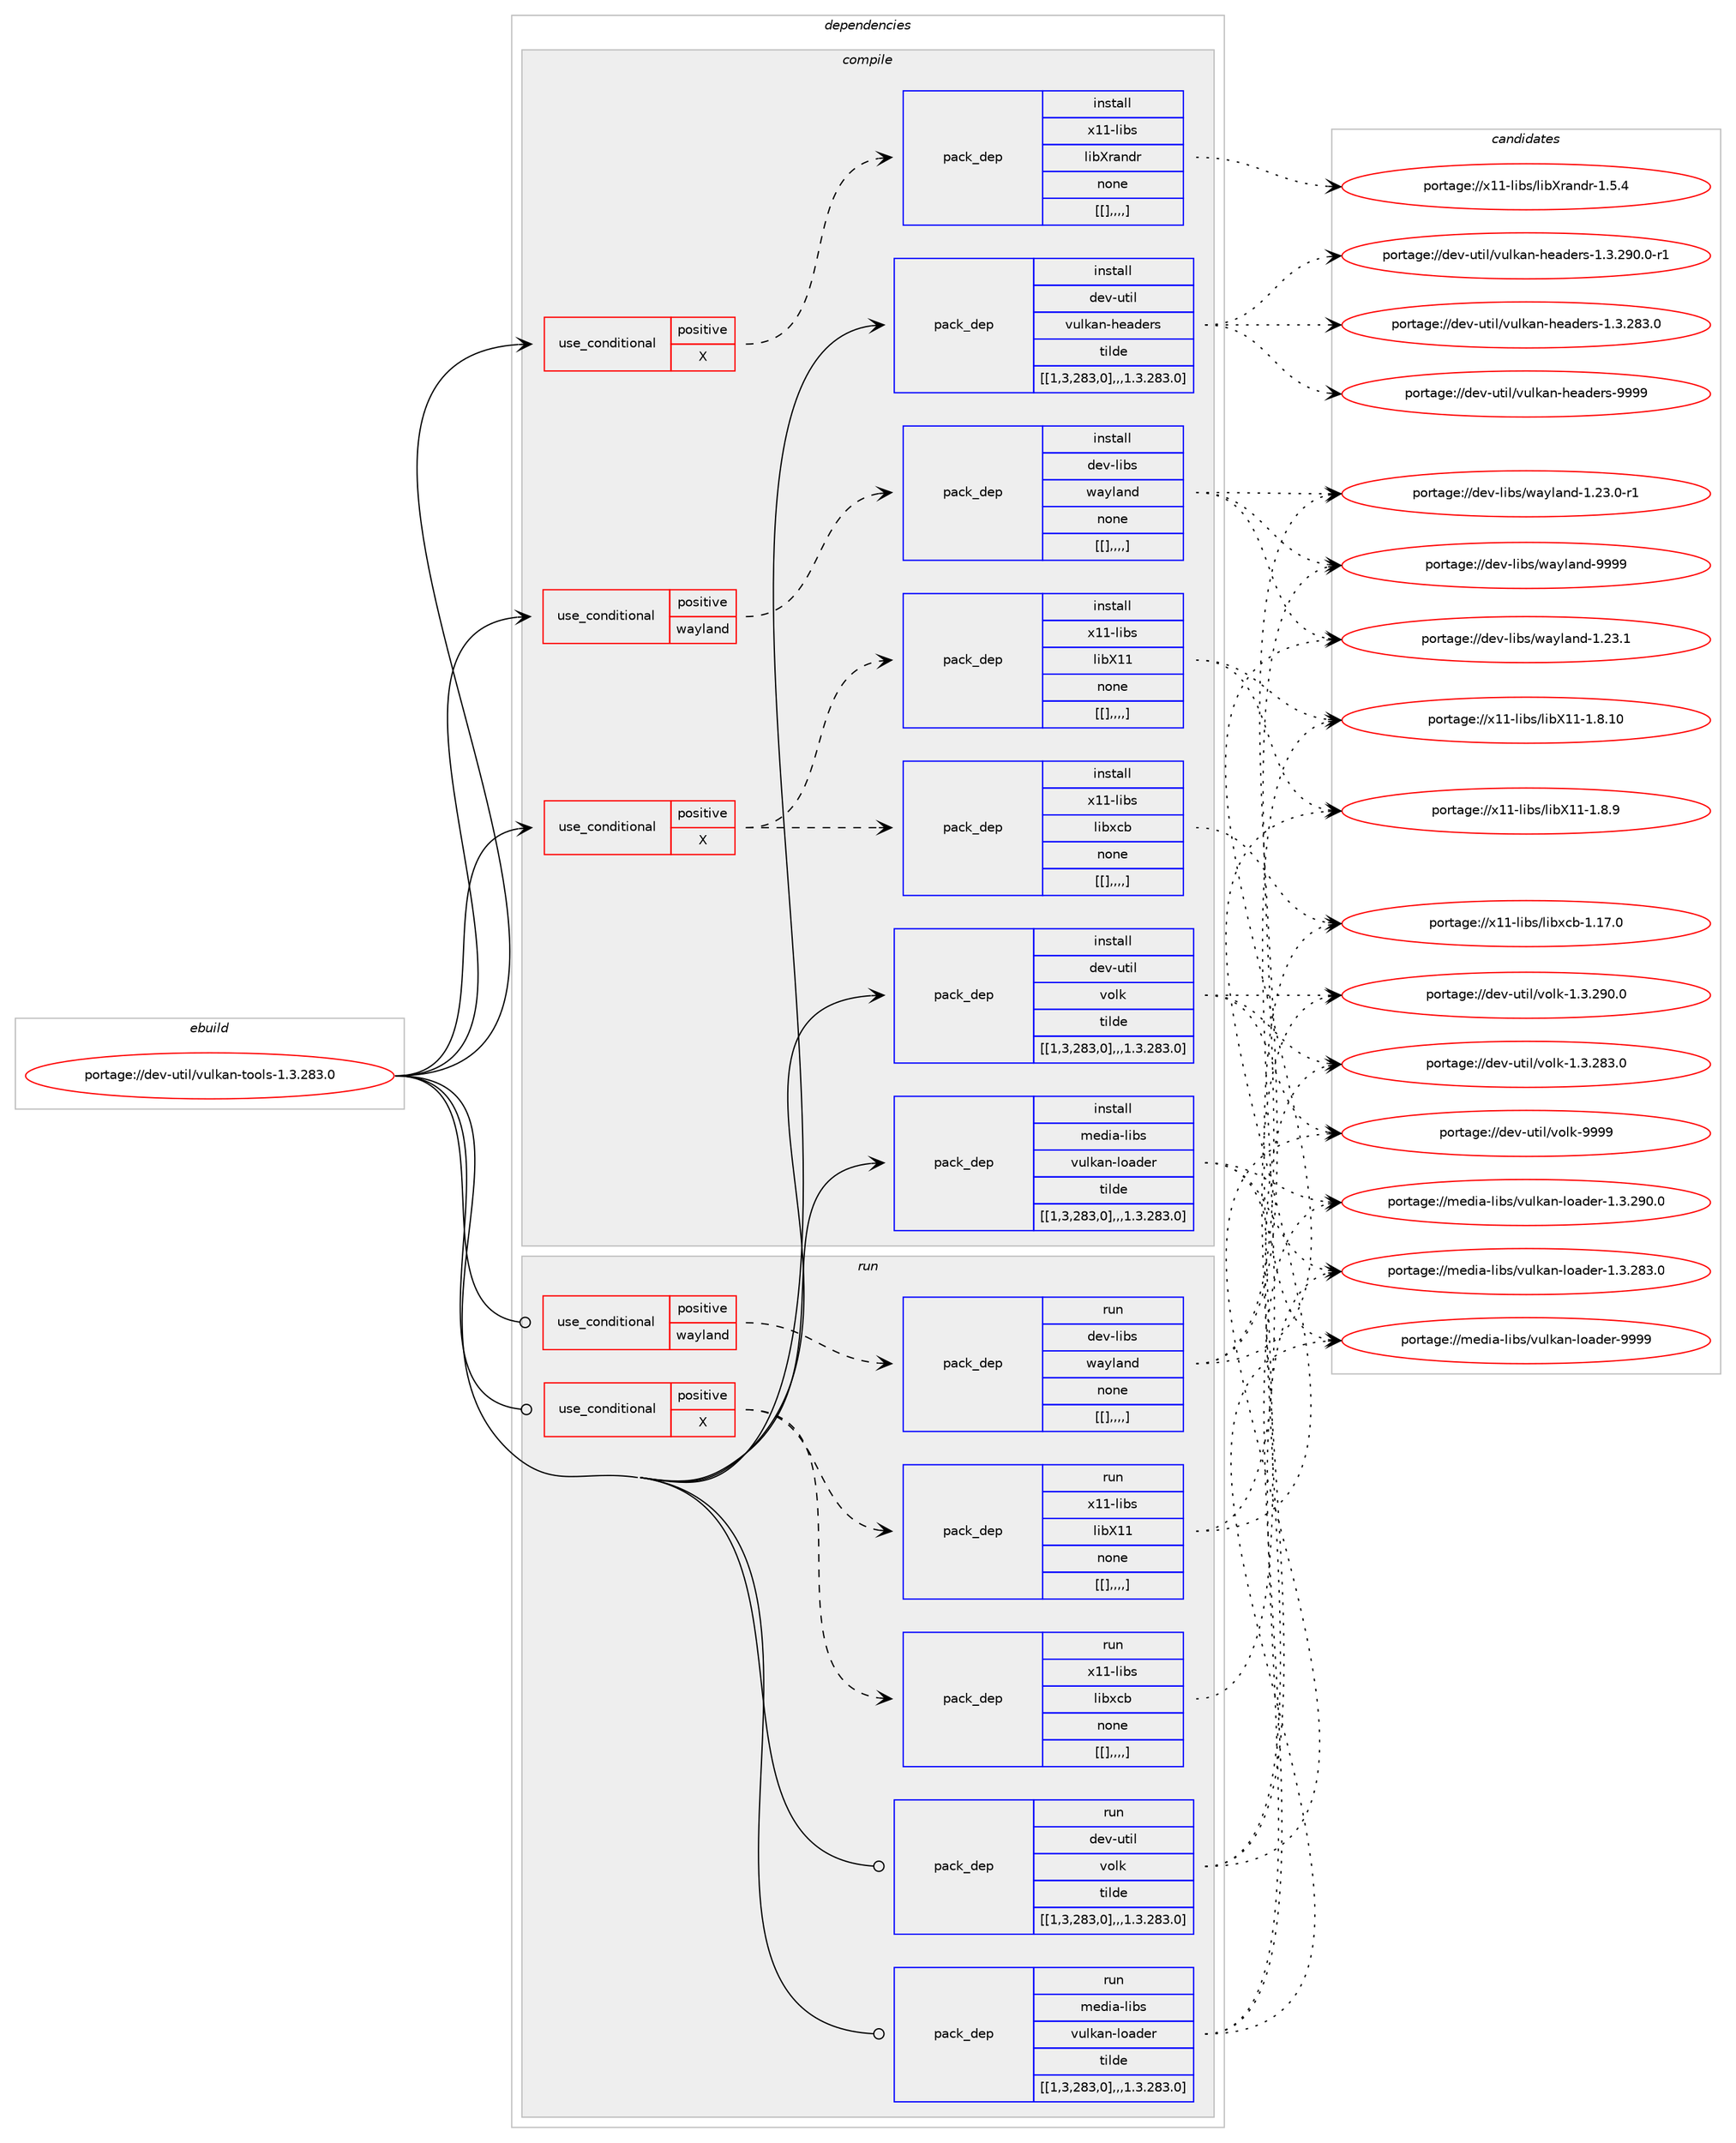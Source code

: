 digraph prolog {

# *************
# Graph options
# *************

newrank=true;
concentrate=true;
compound=true;
graph [rankdir=LR,fontname=Helvetica,fontsize=10,ranksep=1.5];#, ranksep=2.5, nodesep=0.2];
edge  [arrowhead=vee];
node  [fontname=Helvetica,fontsize=10];

# **********
# The ebuild
# **********

subgraph cluster_leftcol {
color=gray;
label=<<i>ebuild</i>>;
id [label="portage://dev-util/vulkan-tools-1.3.283.0", color=red, width=4, href="../dev-util/vulkan-tools-1.3.283.0.svg"];
}

# ****************
# The dependencies
# ****************

subgraph cluster_midcol {
color=gray;
label=<<i>dependencies</i>>;
subgraph cluster_compile {
fillcolor="#eeeeee";
style=filled;
label=<<i>compile</i>>;
subgraph cond63592 {
dependency223720 [label=<<TABLE BORDER="0" CELLBORDER="1" CELLSPACING="0" CELLPADDING="4"><TR><TD ROWSPAN="3" CELLPADDING="10">use_conditional</TD></TR><TR><TD>positive</TD></TR><TR><TD>X</TD></TR></TABLE>>, shape=none, color=red];
subgraph pack158685 {
dependency223721 [label=<<TABLE BORDER="0" CELLBORDER="1" CELLSPACING="0" CELLPADDING="4" WIDTH="220"><TR><TD ROWSPAN="6" CELLPADDING="30">pack_dep</TD></TR><TR><TD WIDTH="110">install</TD></TR><TR><TD>x11-libs</TD></TR><TR><TD>libX11</TD></TR><TR><TD>none</TD></TR><TR><TD>[[],,,,]</TD></TR></TABLE>>, shape=none, color=blue];
}
dependency223720:e -> dependency223721:w [weight=20,style="dashed",arrowhead="vee"];
subgraph pack158686 {
dependency223722 [label=<<TABLE BORDER="0" CELLBORDER="1" CELLSPACING="0" CELLPADDING="4" WIDTH="220"><TR><TD ROWSPAN="6" CELLPADDING="30">pack_dep</TD></TR><TR><TD WIDTH="110">install</TD></TR><TR><TD>x11-libs</TD></TR><TR><TD>libxcb</TD></TR><TR><TD>none</TD></TR><TR><TD>[[],,,,]</TD></TR></TABLE>>, shape=none, color=blue];
}
dependency223720:e -> dependency223722:w [weight=20,style="dashed",arrowhead="vee"];
}
id:e -> dependency223720:w [weight=20,style="solid",arrowhead="vee"];
subgraph cond63593 {
dependency223723 [label=<<TABLE BORDER="0" CELLBORDER="1" CELLSPACING="0" CELLPADDING="4"><TR><TD ROWSPAN="3" CELLPADDING="10">use_conditional</TD></TR><TR><TD>positive</TD></TR><TR><TD>X</TD></TR></TABLE>>, shape=none, color=red];
subgraph pack158687 {
dependency223724 [label=<<TABLE BORDER="0" CELLBORDER="1" CELLSPACING="0" CELLPADDING="4" WIDTH="220"><TR><TD ROWSPAN="6" CELLPADDING="30">pack_dep</TD></TR><TR><TD WIDTH="110">install</TD></TR><TR><TD>x11-libs</TD></TR><TR><TD>libXrandr</TD></TR><TR><TD>none</TD></TR><TR><TD>[[],,,,]</TD></TR></TABLE>>, shape=none, color=blue];
}
dependency223723:e -> dependency223724:w [weight=20,style="dashed",arrowhead="vee"];
}
id:e -> dependency223723:w [weight=20,style="solid",arrowhead="vee"];
subgraph cond63594 {
dependency223725 [label=<<TABLE BORDER="0" CELLBORDER="1" CELLSPACING="0" CELLPADDING="4"><TR><TD ROWSPAN="3" CELLPADDING="10">use_conditional</TD></TR><TR><TD>positive</TD></TR><TR><TD>wayland</TD></TR></TABLE>>, shape=none, color=red];
subgraph pack158688 {
dependency223726 [label=<<TABLE BORDER="0" CELLBORDER="1" CELLSPACING="0" CELLPADDING="4" WIDTH="220"><TR><TD ROWSPAN="6" CELLPADDING="30">pack_dep</TD></TR><TR><TD WIDTH="110">install</TD></TR><TR><TD>dev-libs</TD></TR><TR><TD>wayland</TD></TR><TR><TD>none</TD></TR><TR><TD>[[],,,,]</TD></TR></TABLE>>, shape=none, color=blue];
}
dependency223725:e -> dependency223726:w [weight=20,style="dashed",arrowhead="vee"];
}
id:e -> dependency223725:w [weight=20,style="solid",arrowhead="vee"];
subgraph pack158689 {
dependency223727 [label=<<TABLE BORDER="0" CELLBORDER="1" CELLSPACING="0" CELLPADDING="4" WIDTH="220"><TR><TD ROWSPAN="6" CELLPADDING="30">pack_dep</TD></TR><TR><TD WIDTH="110">install</TD></TR><TR><TD>dev-util</TD></TR><TR><TD>volk</TD></TR><TR><TD>tilde</TD></TR><TR><TD>[[1,3,283,0],,,1.3.283.0]</TD></TR></TABLE>>, shape=none, color=blue];
}
id:e -> dependency223727:w [weight=20,style="solid",arrowhead="vee"];
subgraph pack158690 {
dependency223728 [label=<<TABLE BORDER="0" CELLBORDER="1" CELLSPACING="0" CELLPADDING="4" WIDTH="220"><TR><TD ROWSPAN="6" CELLPADDING="30">pack_dep</TD></TR><TR><TD WIDTH="110">install</TD></TR><TR><TD>dev-util</TD></TR><TR><TD>vulkan-headers</TD></TR><TR><TD>tilde</TD></TR><TR><TD>[[1,3,283,0],,,1.3.283.0]</TD></TR></TABLE>>, shape=none, color=blue];
}
id:e -> dependency223728:w [weight=20,style="solid",arrowhead="vee"];
subgraph pack158691 {
dependency223729 [label=<<TABLE BORDER="0" CELLBORDER="1" CELLSPACING="0" CELLPADDING="4" WIDTH="220"><TR><TD ROWSPAN="6" CELLPADDING="30">pack_dep</TD></TR><TR><TD WIDTH="110">install</TD></TR><TR><TD>media-libs</TD></TR><TR><TD>vulkan-loader</TD></TR><TR><TD>tilde</TD></TR><TR><TD>[[1,3,283,0],,,1.3.283.0]</TD></TR></TABLE>>, shape=none, color=blue];
}
id:e -> dependency223729:w [weight=20,style="solid",arrowhead="vee"];
}
subgraph cluster_compileandrun {
fillcolor="#eeeeee";
style=filled;
label=<<i>compile and run</i>>;
}
subgraph cluster_run {
fillcolor="#eeeeee";
style=filled;
label=<<i>run</i>>;
subgraph cond63595 {
dependency223730 [label=<<TABLE BORDER="0" CELLBORDER="1" CELLSPACING="0" CELLPADDING="4"><TR><TD ROWSPAN="3" CELLPADDING="10">use_conditional</TD></TR><TR><TD>positive</TD></TR><TR><TD>X</TD></TR></TABLE>>, shape=none, color=red];
subgraph pack158692 {
dependency223731 [label=<<TABLE BORDER="0" CELLBORDER="1" CELLSPACING="0" CELLPADDING="4" WIDTH="220"><TR><TD ROWSPAN="6" CELLPADDING="30">pack_dep</TD></TR><TR><TD WIDTH="110">run</TD></TR><TR><TD>x11-libs</TD></TR><TR><TD>libX11</TD></TR><TR><TD>none</TD></TR><TR><TD>[[],,,,]</TD></TR></TABLE>>, shape=none, color=blue];
}
dependency223730:e -> dependency223731:w [weight=20,style="dashed",arrowhead="vee"];
subgraph pack158693 {
dependency223732 [label=<<TABLE BORDER="0" CELLBORDER="1" CELLSPACING="0" CELLPADDING="4" WIDTH="220"><TR><TD ROWSPAN="6" CELLPADDING="30">pack_dep</TD></TR><TR><TD WIDTH="110">run</TD></TR><TR><TD>x11-libs</TD></TR><TR><TD>libxcb</TD></TR><TR><TD>none</TD></TR><TR><TD>[[],,,,]</TD></TR></TABLE>>, shape=none, color=blue];
}
dependency223730:e -> dependency223732:w [weight=20,style="dashed",arrowhead="vee"];
}
id:e -> dependency223730:w [weight=20,style="solid",arrowhead="odot"];
subgraph cond63596 {
dependency223733 [label=<<TABLE BORDER="0" CELLBORDER="1" CELLSPACING="0" CELLPADDING="4"><TR><TD ROWSPAN="3" CELLPADDING="10">use_conditional</TD></TR><TR><TD>positive</TD></TR><TR><TD>wayland</TD></TR></TABLE>>, shape=none, color=red];
subgraph pack158694 {
dependency223734 [label=<<TABLE BORDER="0" CELLBORDER="1" CELLSPACING="0" CELLPADDING="4" WIDTH="220"><TR><TD ROWSPAN="6" CELLPADDING="30">pack_dep</TD></TR><TR><TD WIDTH="110">run</TD></TR><TR><TD>dev-libs</TD></TR><TR><TD>wayland</TD></TR><TR><TD>none</TD></TR><TR><TD>[[],,,,]</TD></TR></TABLE>>, shape=none, color=blue];
}
dependency223733:e -> dependency223734:w [weight=20,style="dashed",arrowhead="vee"];
}
id:e -> dependency223733:w [weight=20,style="solid",arrowhead="odot"];
subgraph pack158695 {
dependency223735 [label=<<TABLE BORDER="0" CELLBORDER="1" CELLSPACING="0" CELLPADDING="4" WIDTH="220"><TR><TD ROWSPAN="6" CELLPADDING="30">pack_dep</TD></TR><TR><TD WIDTH="110">run</TD></TR><TR><TD>dev-util</TD></TR><TR><TD>volk</TD></TR><TR><TD>tilde</TD></TR><TR><TD>[[1,3,283,0],,,1.3.283.0]</TD></TR></TABLE>>, shape=none, color=blue];
}
id:e -> dependency223735:w [weight=20,style="solid",arrowhead="odot"];
subgraph pack158696 {
dependency223736 [label=<<TABLE BORDER="0" CELLBORDER="1" CELLSPACING="0" CELLPADDING="4" WIDTH="220"><TR><TD ROWSPAN="6" CELLPADDING="30">pack_dep</TD></TR><TR><TD WIDTH="110">run</TD></TR><TR><TD>media-libs</TD></TR><TR><TD>vulkan-loader</TD></TR><TR><TD>tilde</TD></TR><TR><TD>[[1,3,283,0],,,1.3.283.0]</TD></TR></TABLE>>, shape=none, color=blue];
}
id:e -> dependency223736:w [weight=20,style="solid",arrowhead="odot"];
}
}

# **************
# The candidates
# **************

subgraph cluster_choices {
rank=same;
color=gray;
label=<<i>candidates</i>>;

subgraph choice158685 {
color=black;
nodesep=1;
choice12049494510810598115471081059888494945494656464948 [label="portage://x11-libs/libX11-1.8.10", color=red, width=4,href="../x11-libs/libX11-1.8.10.svg"];
choice120494945108105981154710810598884949454946564657 [label="portage://x11-libs/libX11-1.8.9", color=red, width=4,href="../x11-libs/libX11-1.8.9.svg"];
dependency223721:e -> choice12049494510810598115471081059888494945494656464948:w [style=dotted,weight="100"];
dependency223721:e -> choice120494945108105981154710810598884949454946564657:w [style=dotted,weight="100"];
}
subgraph choice158686 {
color=black;
nodesep=1;
choice120494945108105981154710810598120999845494649554648 [label="portage://x11-libs/libxcb-1.17.0", color=red, width=4,href="../x11-libs/libxcb-1.17.0.svg"];
dependency223722:e -> choice120494945108105981154710810598120999845494649554648:w [style=dotted,weight="100"];
}
subgraph choice158687 {
color=black;
nodesep=1;
choice1204949451081059811547108105988811497110100114454946534652 [label="portage://x11-libs/libXrandr-1.5.4", color=red, width=4,href="../x11-libs/libXrandr-1.5.4.svg"];
dependency223724:e -> choice1204949451081059811547108105988811497110100114454946534652:w [style=dotted,weight="100"];
}
subgraph choice158688 {
color=black;
nodesep=1;
choice10010111845108105981154711997121108971101004557575757 [label="portage://dev-libs/wayland-9999", color=red, width=4,href="../dev-libs/wayland-9999.svg"];
choice100101118451081059811547119971211089711010045494650514649 [label="portage://dev-libs/wayland-1.23.1", color=red, width=4,href="../dev-libs/wayland-1.23.1.svg"];
choice1001011184510810598115471199712110897110100454946505146484511449 [label="portage://dev-libs/wayland-1.23.0-r1", color=red, width=4,href="../dev-libs/wayland-1.23.0-r1.svg"];
dependency223726:e -> choice10010111845108105981154711997121108971101004557575757:w [style=dotted,weight="100"];
dependency223726:e -> choice100101118451081059811547119971211089711010045494650514649:w [style=dotted,weight="100"];
dependency223726:e -> choice1001011184510810598115471199712110897110100454946505146484511449:w [style=dotted,weight="100"];
}
subgraph choice158689 {
color=black;
nodesep=1;
choice10010111845117116105108471181111081074557575757 [label="portage://dev-util/volk-9999", color=red, width=4,href="../dev-util/volk-9999.svg"];
choice100101118451171161051084711811110810745494651465057484648 [label="portage://dev-util/volk-1.3.290.0", color=red, width=4,href="../dev-util/volk-1.3.290.0.svg"];
choice100101118451171161051084711811110810745494651465056514648 [label="portage://dev-util/volk-1.3.283.0", color=red, width=4,href="../dev-util/volk-1.3.283.0.svg"];
dependency223727:e -> choice10010111845117116105108471181111081074557575757:w [style=dotted,weight="100"];
dependency223727:e -> choice100101118451171161051084711811110810745494651465057484648:w [style=dotted,weight="100"];
dependency223727:e -> choice100101118451171161051084711811110810745494651465056514648:w [style=dotted,weight="100"];
}
subgraph choice158690 {
color=black;
nodesep=1;
choice10010111845117116105108471181171081079711045104101971001011141154557575757 [label="portage://dev-util/vulkan-headers-9999", color=red, width=4,href="../dev-util/vulkan-headers-9999.svg"];
choice1001011184511711610510847118117108107971104510410197100101114115454946514650574846484511449 [label="portage://dev-util/vulkan-headers-1.3.290.0-r1", color=red, width=4,href="../dev-util/vulkan-headers-1.3.290.0-r1.svg"];
choice100101118451171161051084711811710810797110451041019710010111411545494651465056514648 [label="portage://dev-util/vulkan-headers-1.3.283.0", color=red, width=4,href="../dev-util/vulkan-headers-1.3.283.0.svg"];
dependency223728:e -> choice10010111845117116105108471181171081079711045104101971001011141154557575757:w [style=dotted,weight="100"];
dependency223728:e -> choice1001011184511711610510847118117108107971104510410197100101114115454946514650574846484511449:w [style=dotted,weight="100"];
dependency223728:e -> choice100101118451171161051084711811710810797110451041019710010111411545494651465056514648:w [style=dotted,weight="100"];
}
subgraph choice158691 {
color=black;
nodesep=1;
choice109101100105974510810598115471181171081079711045108111971001011144557575757 [label="portage://media-libs/vulkan-loader-9999", color=red, width=4,href="../media-libs/vulkan-loader-9999.svg"];
choice1091011001059745108105981154711811710810797110451081119710010111445494651465057484648 [label="portage://media-libs/vulkan-loader-1.3.290.0", color=red, width=4,href="../media-libs/vulkan-loader-1.3.290.0.svg"];
choice1091011001059745108105981154711811710810797110451081119710010111445494651465056514648 [label="portage://media-libs/vulkan-loader-1.3.283.0", color=red, width=4,href="../media-libs/vulkan-loader-1.3.283.0.svg"];
dependency223729:e -> choice109101100105974510810598115471181171081079711045108111971001011144557575757:w [style=dotted,weight="100"];
dependency223729:e -> choice1091011001059745108105981154711811710810797110451081119710010111445494651465057484648:w [style=dotted,weight="100"];
dependency223729:e -> choice1091011001059745108105981154711811710810797110451081119710010111445494651465056514648:w [style=dotted,weight="100"];
}
subgraph choice158692 {
color=black;
nodesep=1;
choice12049494510810598115471081059888494945494656464948 [label="portage://x11-libs/libX11-1.8.10", color=red, width=4,href="../x11-libs/libX11-1.8.10.svg"];
choice120494945108105981154710810598884949454946564657 [label="portage://x11-libs/libX11-1.8.9", color=red, width=4,href="../x11-libs/libX11-1.8.9.svg"];
dependency223731:e -> choice12049494510810598115471081059888494945494656464948:w [style=dotted,weight="100"];
dependency223731:e -> choice120494945108105981154710810598884949454946564657:w [style=dotted,weight="100"];
}
subgraph choice158693 {
color=black;
nodesep=1;
choice120494945108105981154710810598120999845494649554648 [label="portage://x11-libs/libxcb-1.17.0", color=red, width=4,href="../x11-libs/libxcb-1.17.0.svg"];
dependency223732:e -> choice120494945108105981154710810598120999845494649554648:w [style=dotted,weight="100"];
}
subgraph choice158694 {
color=black;
nodesep=1;
choice10010111845108105981154711997121108971101004557575757 [label="portage://dev-libs/wayland-9999", color=red, width=4,href="../dev-libs/wayland-9999.svg"];
choice100101118451081059811547119971211089711010045494650514649 [label="portage://dev-libs/wayland-1.23.1", color=red, width=4,href="../dev-libs/wayland-1.23.1.svg"];
choice1001011184510810598115471199712110897110100454946505146484511449 [label="portage://dev-libs/wayland-1.23.0-r1", color=red, width=4,href="../dev-libs/wayland-1.23.0-r1.svg"];
dependency223734:e -> choice10010111845108105981154711997121108971101004557575757:w [style=dotted,weight="100"];
dependency223734:e -> choice100101118451081059811547119971211089711010045494650514649:w [style=dotted,weight="100"];
dependency223734:e -> choice1001011184510810598115471199712110897110100454946505146484511449:w [style=dotted,weight="100"];
}
subgraph choice158695 {
color=black;
nodesep=1;
choice10010111845117116105108471181111081074557575757 [label="portage://dev-util/volk-9999", color=red, width=4,href="../dev-util/volk-9999.svg"];
choice100101118451171161051084711811110810745494651465057484648 [label="portage://dev-util/volk-1.3.290.0", color=red, width=4,href="../dev-util/volk-1.3.290.0.svg"];
choice100101118451171161051084711811110810745494651465056514648 [label="portage://dev-util/volk-1.3.283.0", color=red, width=4,href="../dev-util/volk-1.3.283.0.svg"];
dependency223735:e -> choice10010111845117116105108471181111081074557575757:w [style=dotted,weight="100"];
dependency223735:e -> choice100101118451171161051084711811110810745494651465057484648:w [style=dotted,weight="100"];
dependency223735:e -> choice100101118451171161051084711811110810745494651465056514648:w [style=dotted,weight="100"];
}
subgraph choice158696 {
color=black;
nodesep=1;
choice109101100105974510810598115471181171081079711045108111971001011144557575757 [label="portage://media-libs/vulkan-loader-9999", color=red, width=4,href="../media-libs/vulkan-loader-9999.svg"];
choice1091011001059745108105981154711811710810797110451081119710010111445494651465057484648 [label="portage://media-libs/vulkan-loader-1.3.290.0", color=red, width=4,href="../media-libs/vulkan-loader-1.3.290.0.svg"];
choice1091011001059745108105981154711811710810797110451081119710010111445494651465056514648 [label="portage://media-libs/vulkan-loader-1.3.283.0", color=red, width=4,href="../media-libs/vulkan-loader-1.3.283.0.svg"];
dependency223736:e -> choice109101100105974510810598115471181171081079711045108111971001011144557575757:w [style=dotted,weight="100"];
dependency223736:e -> choice1091011001059745108105981154711811710810797110451081119710010111445494651465057484648:w [style=dotted,weight="100"];
dependency223736:e -> choice1091011001059745108105981154711811710810797110451081119710010111445494651465056514648:w [style=dotted,weight="100"];
}
}

}
